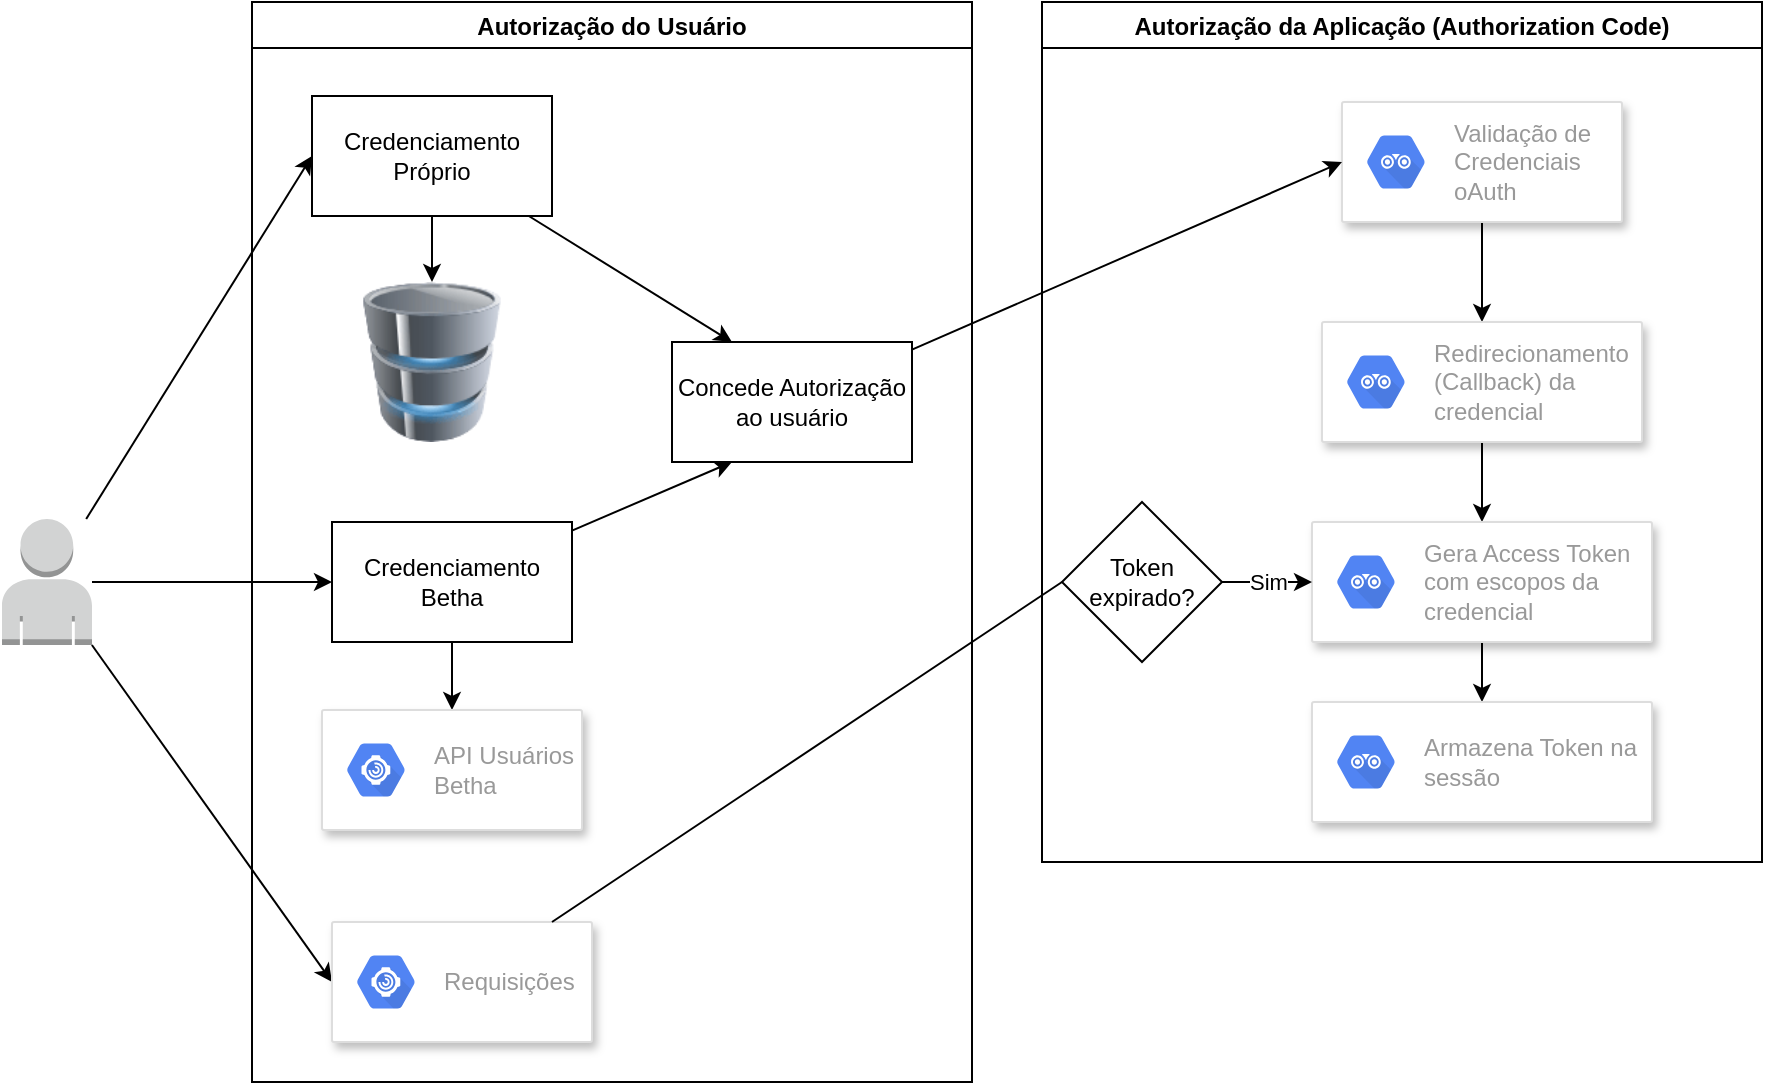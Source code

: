 <mxfile>
    <diagram id="3NhERV_PuFDuJxThf54b" name="Página-1">
        <mxGraphModel dx="1275" dy="771" grid="1" gridSize="10" guides="1" tooltips="1" connect="1" arrows="1" fold="1" page="1" pageScale="1" pageWidth="1169" pageHeight="827" math="0" shadow="0">
            <root>
                <mxCell id="0"/>
                <mxCell id="1" parent="0"/>
                <mxCell id="13" style="edgeStyle=none;html=1;entryX=0;entryY=0.5;entryDx=0;entryDy=0;" edge="1" parent="1" source="4" target="9">
                    <mxGeometry relative="1" as="geometry"/>
                </mxCell>
                <mxCell id="14" style="edgeStyle=none;html=1;entryX=0;entryY=0.5;entryDx=0;entryDy=0;" edge="1" parent="1" source="4" target="12">
                    <mxGeometry relative="1" as="geometry"/>
                </mxCell>
                <mxCell id="53" style="edgeStyle=none;html=1;entryX=0;entryY=0.5;entryDx=0;entryDy=0;" edge="1" parent="1" source="4" target="51">
                    <mxGeometry relative="1" as="geometry"/>
                </mxCell>
                <mxCell id="4" value="" style="outlineConnect=0;dashed=0;verticalLabelPosition=bottom;verticalAlign=top;align=center;html=1;shape=mxgraph.aws3.user;fillColor=#D2D3D3;gradientColor=none;" vertex="1" parent="1">
                    <mxGeometry x="100" y="278.5" width="45" height="63" as="geometry"/>
                </mxCell>
                <mxCell id="5" value="Autorização do Usuário" style="swimlane;" vertex="1" parent="1">
                    <mxGeometry x="225" y="20" width="360" height="540" as="geometry"/>
                </mxCell>
                <mxCell id="11" style="edgeStyle=none;html=1;" edge="1" parent="5" source="9" target="10">
                    <mxGeometry relative="1" as="geometry"/>
                </mxCell>
                <mxCell id="22" style="edgeStyle=none;html=1;entryX=0.25;entryY=0;entryDx=0;entryDy=0;" edge="1" parent="5" source="9" target="21">
                    <mxGeometry relative="1" as="geometry"/>
                </mxCell>
                <mxCell id="9" value="Credenciamento Próprio" style="rounded=0;whiteSpace=wrap;html=1;" vertex="1" parent="5">
                    <mxGeometry x="30" y="47" width="120" height="60" as="geometry"/>
                </mxCell>
                <mxCell id="10" value="" style="image;html=1;image=img/lib/clip_art/computers/Database_128x128.png" vertex="1" parent="5">
                    <mxGeometry x="50" y="140" width="80" height="80" as="geometry"/>
                </mxCell>
                <mxCell id="20" style="edgeStyle=none;html=1;" edge="1" parent="5" source="12" target="17">
                    <mxGeometry relative="1" as="geometry"/>
                </mxCell>
                <mxCell id="23" style="edgeStyle=none;html=1;entryX=0.25;entryY=1;entryDx=0;entryDy=0;" edge="1" parent="5" source="12" target="21">
                    <mxGeometry relative="1" as="geometry"/>
                </mxCell>
                <mxCell id="12" value="Credenciamento Betha" style="rounded=0;whiteSpace=wrap;html=1;" vertex="1" parent="5">
                    <mxGeometry x="40" y="260" width="120" height="60" as="geometry"/>
                </mxCell>
                <mxCell id="17" value="" style="strokeColor=#dddddd;shadow=1;strokeWidth=1;rounded=1;absoluteArcSize=1;arcSize=2;" vertex="1" parent="5">
                    <mxGeometry x="35" y="354" width="130" height="60" as="geometry"/>
                </mxCell>
                <mxCell id="18" value="API Usuários &lt;br&gt;Betha" style="sketch=0;dashed=0;connectable=0;html=1;fillColor=#5184F3;strokeColor=none;shape=mxgraph.gcp2.hexIcon;prIcon=apigee_sense;part=1;labelPosition=right;verticalLabelPosition=middle;align=left;verticalAlign=middle;spacingLeft=5;fontColor=#999999;fontSize=12;" vertex="1" parent="17">
                    <mxGeometry y="0.5" width="44" height="39" relative="1" as="geometry">
                        <mxPoint x="5" y="-19.5" as="offset"/>
                    </mxGeometry>
                </mxCell>
                <mxCell id="21" value="Concede Autorização ao usuário" style="rounded=0;whiteSpace=wrap;html=1;" vertex="1" parent="5">
                    <mxGeometry x="210" y="170" width="120" height="60" as="geometry"/>
                </mxCell>
                <mxCell id="51" value="" style="strokeColor=#dddddd;shadow=1;strokeWidth=1;rounded=1;absoluteArcSize=1;arcSize=2;" vertex="1" parent="5">
                    <mxGeometry x="40" y="460" width="130" height="60" as="geometry"/>
                </mxCell>
                <mxCell id="52" value="Requisições" style="sketch=0;dashed=0;connectable=0;html=1;fillColor=#5184F3;strokeColor=none;shape=mxgraph.gcp2.hexIcon;prIcon=apigee_sense;part=1;labelPosition=right;verticalLabelPosition=middle;align=left;verticalAlign=middle;spacingLeft=5;fontColor=#999999;fontSize=12;" vertex="1" parent="51">
                    <mxGeometry y="0.5" width="44" height="39" relative="1" as="geometry">
                        <mxPoint x="5" y="-19.5" as="offset"/>
                    </mxGeometry>
                </mxCell>
                <mxCell id="24" value="Autorização da Aplicação (Authorization Code)" style="swimlane;" vertex="1" parent="1">
                    <mxGeometry x="620" y="20" width="360" height="430" as="geometry"/>
                </mxCell>
                <mxCell id="25" style="edgeStyle=none;html=1;" edge="1" parent="24" target="28">
                    <mxGeometry relative="1" as="geometry">
                        <mxPoint x="90" y="107" as="sourcePoint"/>
                    </mxGeometry>
                </mxCell>
                <mxCell id="26" style="edgeStyle=none;html=1;entryX=0.25;entryY=0;entryDx=0;entryDy=0;" edge="1" parent="24" target="34">
                    <mxGeometry relative="1" as="geometry">
                        <mxPoint x="138.387" y="107" as="sourcePoint"/>
                    </mxGeometry>
                </mxCell>
                <mxCell id="29" style="edgeStyle=none;html=1;" edge="1" parent="24" target="32">
                    <mxGeometry relative="1" as="geometry">
                        <mxPoint x="100" y="320" as="sourcePoint"/>
                    </mxGeometry>
                </mxCell>
                <mxCell id="30" style="edgeStyle=none;html=1;entryX=0.25;entryY=1;entryDx=0;entryDy=0;" edge="1" parent="24" source="31">
                    <mxGeometry relative="1" as="geometry">
                        <mxPoint x="240" y="230" as="targetPoint"/>
                    </mxGeometry>
                </mxCell>
                <mxCell id="43" style="edgeStyle=none;html=1;entryX=0.5;entryY=0;entryDx=0;entryDy=0;" edge="1" parent="24" source="35" target="41">
                    <mxGeometry relative="1" as="geometry"/>
                </mxCell>
                <mxCell id="35" value="" style="strokeColor=#dddddd;shadow=1;strokeWidth=1;rounded=1;absoluteArcSize=1;arcSize=2;" vertex="1" parent="24">
                    <mxGeometry x="150" y="50" width="140" height="60" as="geometry"/>
                </mxCell>
                <mxCell id="36" value="Validação de &lt;br&gt;Credenciais &lt;br&gt;oAuth" style="sketch=0;dashed=0;connectable=0;html=1;fillColor=#5184F3;strokeColor=none;shape=mxgraph.gcp2.hexIcon;prIcon=api_analytics;part=1;labelPosition=right;verticalLabelPosition=middle;align=left;verticalAlign=middle;spacingLeft=5;fontColor=#999999;fontSize=12;" vertex="1" parent="35">
                    <mxGeometry y="0.5" width="44" height="39" relative="1" as="geometry">
                        <mxPoint x="5" y="-19.5" as="offset"/>
                    </mxGeometry>
                </mxCell>
                <mxCell id="46" style="edgeStyle=none;html=1;entryX=0.5;entryY=0;entryDx=0;entryDy=0;" edge="1" parent="24" source="41" target="44">
                    <mxGeometry relative="1" as="geometry"/>
                </mxCell>
                <mxCell id="41" value="" style="strokeColor=#dddddd;shadow=1;strokeWidth=1;rounded=1;absoluteArcSize=1;arcSize=2;" vertex="1" parent="24">
                    <mxGeometry x="140" y="160" width="160" height="60" as="geometry"/>
                </mxCell>
                <mxCell id="42" value="Redirecionamento &lt;br&gt;(Callback) da &lt;br&gt;credencial" style="sketch=0;dashed=0;connectable=0;html=1;fillColor=#5184F3;strokeColor=none;shape=mxgraph.gcp2.hexIcon;prIcon=api_analytics;part=1;labelPosition=right;verticalLabelPosition=middle;align=left;verticalAlign=middle;spacingLeft=5;fontColor=#999999;fontSize=12;" vertex="1" parent="41">
                    <mxGeometry y="0.5" width="44" height="39" relative="1" as="geometry">
                        <mxPoint x="5" y="-19.5" as="offset"/>
                    </mxGeometry>
                </mxCell>
                <mxCell id="49" style="edgeStyle=none;html=1;entryX=0.5;entryY=0;entryDx=0;entryDy=0;" edge="1" parent="24" source="44" target="47">
                    <mxGeometry relative="1" as="geometry"/>
                </mxCell>
                <mxCell id="44" value="" style="strokeColor=#dddddd;shadow=1;strokeWidth=1;rounded=1;absoluteArcSize=1;arcSize=2;" vertex="1" parent="24">
                    <mxGeometry x="135" y="260" width="170" height="60" as="geometry"/>
                </mxCell>
                <mxCell id="45" value="Gera Access Token&lt;br&gt;com escopos da &lt;br&gt;credencial" style="sketch=0;dashed=0;connectable=0;html=1;fillColor=#5184F3;strokeColor=none;shape=mxgraph.gcp2.hexIcon;prIcon=api_analytics;part=1;labelPosition=right;verticalLabelPosition=middle;align=left;verticalAlign=middle;spacingLeft=5;fontColor=#999999;fontSize=12;" vertex="1" parent="44">
                    <mxGeometry y="0.5" width="44" height="39" relative="1" as="geometry">
                        <mxPoint x="5" y="-19.5" as="offset"/>
                    </mxGeometry>
                </mxCell>
                <mxCell id="47" value="" style="strokeColor=#dddddd;shadow=1;strokeWidth=1;rounded=1;absoluteArcSize=1;arcSize=2;" vertex="1" parent="24">
                    <mxGeometry x="135" y="350" width="170" height="60" as="geometry"/>
                </mxCell>
                <mxCell id="48" value="Armazena Token na&lt;br&gt;sessão" style="sketch=0;dashed=0;connectable=0;html=1;fillColor=#5184F3;strokeColor=none;shape=mxgraph.gcp2.hexIcon;prIcon=api_analytics;part=1;labelPosition=right;verticalLabelPosition=middle;align=left;verticalAlign=middle;spacingLeft=5;fontColor=#999999;fontSize=12;" vertex="1" parent="47">
                    <mxGeometry y="0.5" width="44" height="39" relative="1" as="geometry">
                        <mxPoint x="5" y="-19.5" as="offset"/>
                    </mxGeometry>
                </mxCell>
                <mxCell id="55" value="Token expirado?" style="rhombus;whiteSpace=wrap;html=1;" vertex="1" parent="24">
                    <mxGeometry x="10" y="250" width="80" height="80" as="geometry"/>
                </mxCell>
                <mxCell id="54" value="Sim" style="edgeStyle=none;html=1;entryX=0;entryY=0.5;entryDx=0;entryDy=0;startArrow=none;" edge="1" parent="24" source="55" target="44">
                    <mxGeometry relative="1" as="geometry"/>
                </mxCell>
                <mxCell id="50" style="edgeStyle=none;html=1;entryX=0;entryY=0.5;entryDx=0;entryDy=0;" edge="1" parent="1" source="21" target="35">
                    <mxGeometry relative="1" as="geometry"/>
                </mxCell>
                <mxCell id="56" value="" style="edgeStyle=none;html=1;entryX=0;entryY=0.5;entryDx=0;entryDy=0;endArrow=none;" edge="1" parent="1" source="51" target="55">
                    <mxGeometry relative="1" as="geometry">
                        <mxPoint x="381.75" y="480" as="sourcePoint"/>
                        <mxPoint x="675" y="310" as="targetPoint"/>
                    </mxGeometry>
                </mxCell>
            </root>
        </mxGraphModel>
    </diagram>
</mxfile>